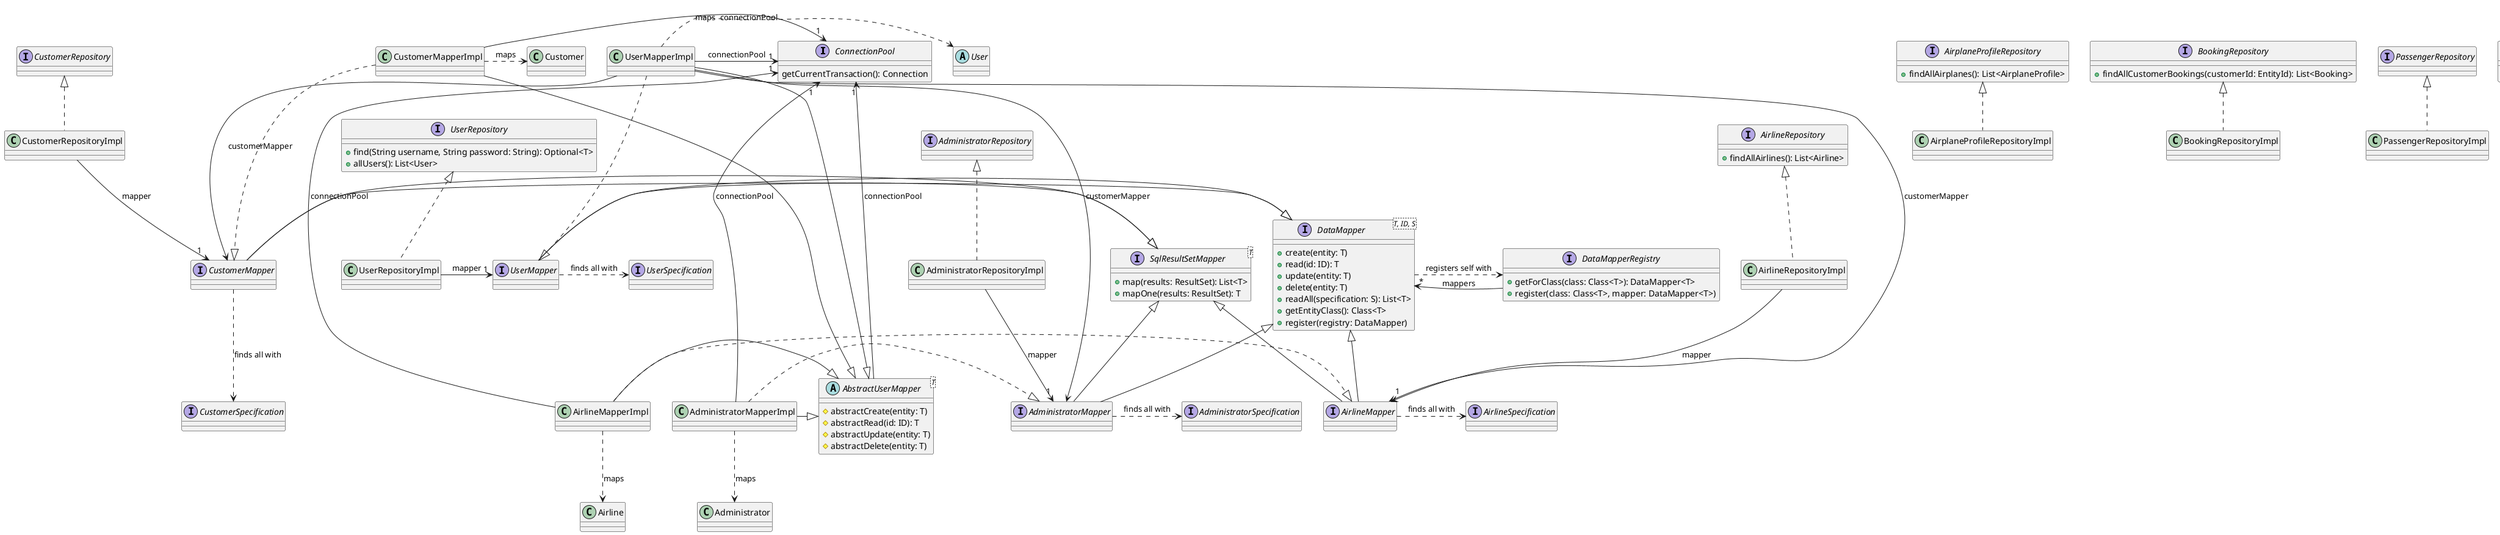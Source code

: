 @startuml data layer class diagram

interface ConnectionPool {
  getCurrentTransaction(): Connection
}

interface DataMapperRegistry {
  + getForClass(class: Class<T>): DataMapper<T>
  + register(class: Class<T>, mapper: DataMapper<T>)
}

interface DataMapper<T, ID, S> {
  + create(entity: T)
  + read(id: ID): T
  + update(entity: T)
  + delete(entity: T)
  + readAll(specification: S): List<T>
  + getEntityClass(): Class<T>
  + register(registry: DataMapper)
}

DataMapper .> DataMapperRegistry: "registers self with"
DataMapperRegistry ->"*" DataMapper: mappers

interface SqlResultSetMapper<T> {
  + map(results: ResultSet): List<T> 
  + mapOne(results: ResultSet): T 
}

abstract class AbstractUserMapper<T> {
  # abstractCreate(entity: T)
  # abstractRead(id: ID): T
  # abstractUpdate(entity: T)
  # abstractDelete(entity: T)
}

AbstractUserMapper ->"1" ConnectionPool: connectionPool

interface AirlineMapper {} 
interface AirlineSpecification {}

AirlineMapper -up-|> DataMapper
AirlineMapper -up-|> SqlResultSetMapper
AirlineMapper .> AirlineSpecification: "finds all with"
AirlineRepositoryImpl -down->"1" AirlineMapper: mapper

class AirlineMapperImpl {}

AirlineMapperImpl --up-->"1" ConnectionPool: connectionPool
AirlineMapperImpl .|> AirlineMapper
AirlineMapperImpl -|> AbstractUserMapper
AirlineMapperImpl .down.> Airline: maps

interface AdministratorMapper {}
interface AdministratorSpecification {}

AdministratorMapper -up-|> DataMapper
AdministratorMapper -up-|> SqlResultSetMapper
AdministratorMapper .> AdministratorSpecification: "finds all with"
AdministratorRepositoryImpl -down->"1" AdministratorMapper: mapper

class AdministratorMapperImpl {}

AdministratorMapperImpl --up-->"1" ConnectionPool: connectionPool
AdministratorMapperImpl .|> AdministratorMapper
AdministratorMapperImpl -|> AbstractUserMapper
AdministratorMapperImpl .down.> Administrator: maps

interface CustomerMapper {} 
interface CustomerSpecification {}

CustomerMapper -|> DataMapper
CustomerMapper -|> SqlResultSetMapper
CustomerMapper ..> CustomerSpecification: "finds all with"
CustomerRepositoryImpl -down->"1" CustomerMapper: mapper

class CustomerMapperImpl {}

CustomerMapperImpl ->"1" ConnectionPool: connectionPool
CustomerMapperImpl .|> CustomerMapper
CustomerMapperImpl -|> AbstractUserMapper
CustomerMapperImpl .> Customer: maps

interface UserMapper {} 
interface UserSpecification {}

UserMapper -|> DataMapper
UserMapper -|> SqlResultSetMapper
UserMapper .> UserSpecification: "finds all with"
UserRepositoryImpl ->"1" UserMapper: mapper

class UserMapperImpl {}

UserMapperImpl ->"1" ConnectionPool: connectionPool
UserMapperImpl .|> UserMapper
UserMapperImpl -|> AbstractUserMapper
UserMapperImpl .> User: maps
UserMapperImpl -> CustomerMapper: customerMapper
UserMapperImpl -> AirlineMapper: customerMapper
UserMapperImpl -> AdministratorMapper: customerMapper

interface AirportRepository {
  + findAllAirports(): List<Airport>
}

interface BookingRepository {
  + findAllCustomerBookings(customerId: EntityId): List<Booking>
}

interface PassengerRepository {}

interface AirplaneProfileRepository {
  + findAllAirplanes(): List<AirplaneProfile>
}

interface FlightRepository {
  + searchFlights(search: FlightSearch): List<Flight>
}

interface FlightSeatRepository {}


interface UserRepository {
  + find(String username, String password: String): Optional<T>
  + allUsers(): List<User>
}

interface CustomerRepository {

}

interface AdministratorRepository {
  
}

interface AirlineRepository {
  + findAllAirlines(): List<Airline>
}

FlightRepositoryImpl .up.|> FlightRepository
FlightSeatRepositoryImpl .up.|> FlightSeatRepository
AirportRepositoryImpl .up.|> AirportRepository
PassengerRepositoryImpl .up.|> PassengerRepository
BookingRepositoryImpl .up.|> BookingRepository
AirplaneProfileRepositoryImpl .up.|> AirplaneProfileRepository
UserRepositoryImpl .up.|> UserRepository
CustomerRepositoryImpl .up.|> CustomerRepository
AdministratorRepositoryImpl .up.|> AdministratorRepository
AirlineRepositoryImpl .up.|> AirlineRepository

class Flight {}
class FlightSeat {}
class Airport {}
class AirplaneProfile {}
abstract class User {}
class Airline {}
class Administrator {}
class Booking {}
class Passenger {}

@enduml